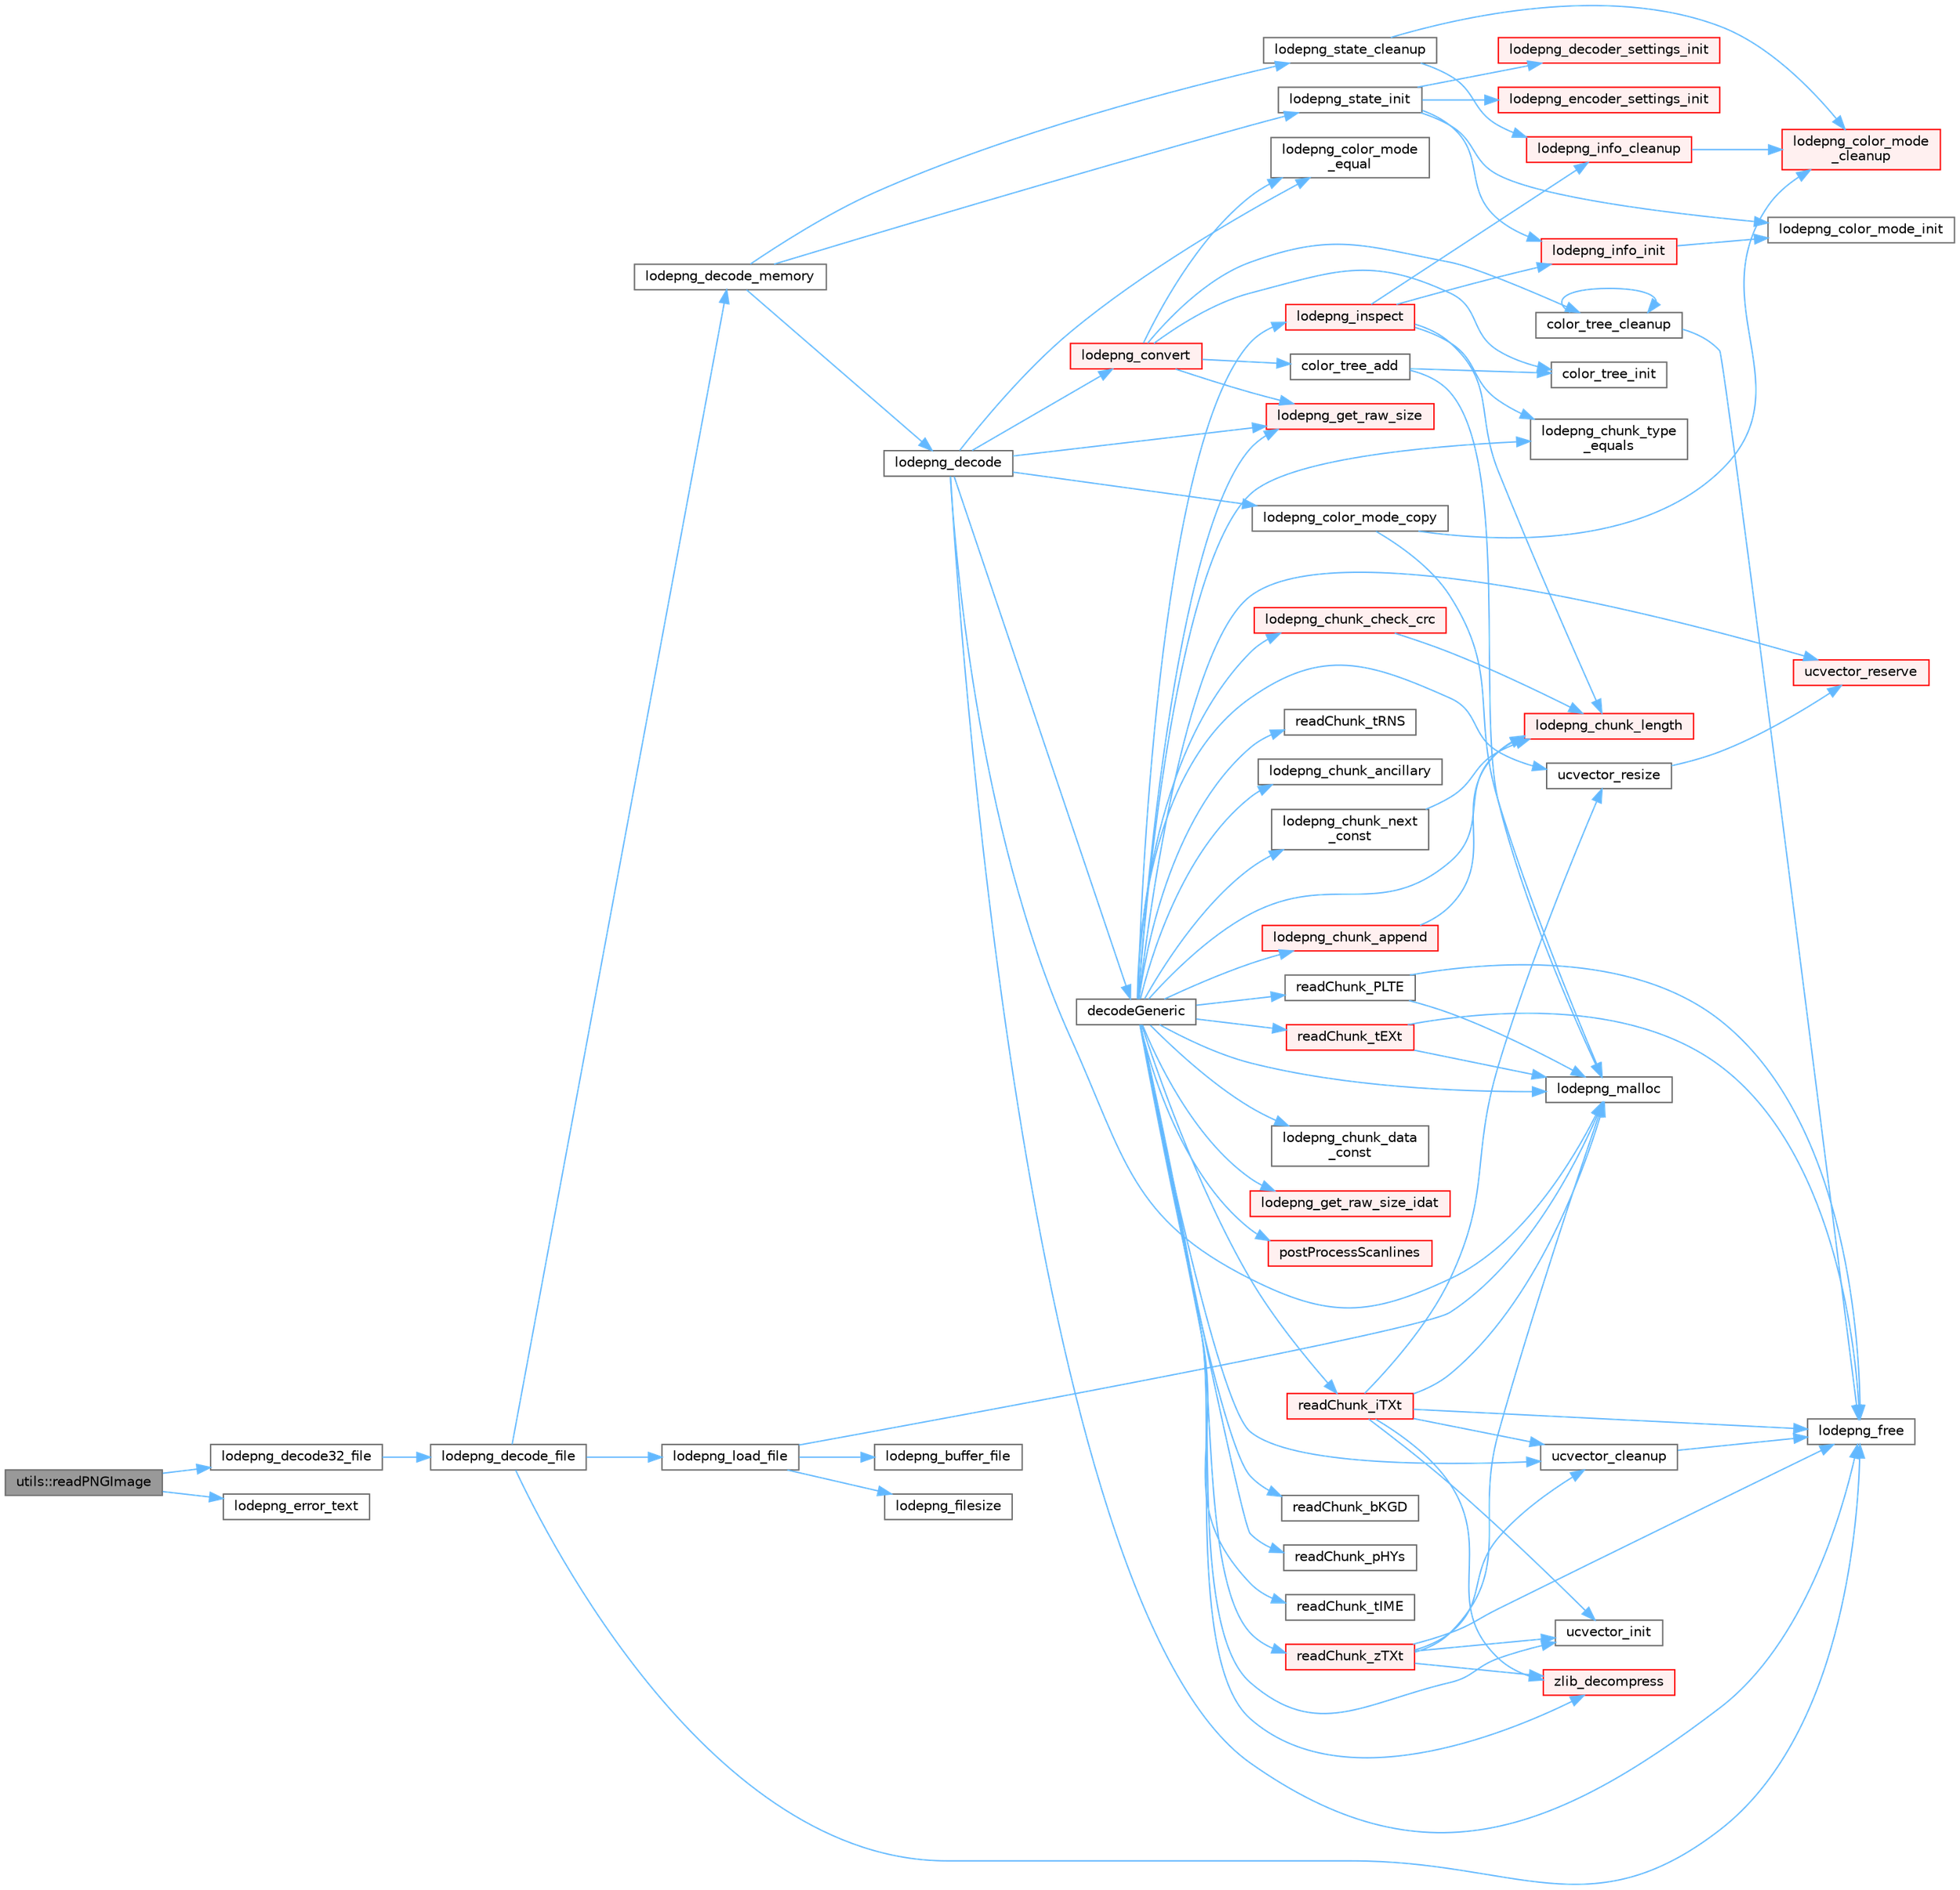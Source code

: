 digraph "utils::readPNGImage"
{
 // LATEX_PDF_SIZE
  bgcolor="transparent";
  edge [fontname=Helvetica,fontsize=10,labelfontname=Helvetica,labelfontsize=10];
  node [fontname=Helvetica,fontsize=10,shape=box,height=0.2,width=0.4];
  rankdir="LR";
  Node1 [id="Node000001",label="utils::readPNGImage",height=0.2,width=0.4,color="gray40", fillcolor="grey60", style="filled", fontcolor="black",tooltip=" "];
  Node1 -> Node2 [id="edge1_Node000001_Node000002",color="steelblue1",style="solid",tooltip=" "];
  Node2 [id="Node000002",label="lodepng_decode32_file",height=0.2,width=0.4,color="grey40", fillcolor="white", style="filled",URL="$lodepng_8cpp.html#a3eca27e18f0e71cf1c21e1c1f5ff4aab",tooltip=" "];
  Node2 -> Node3 [id="edge2_Node000002_Node000003",color="steelblue1",style="solid",tooltip=" "];
  Node3 [id="Node000003",label="lodepng_decode_file",height=0.2,width=0.4,color="grey40", fillcolor="white", style="filled",URL="$lodepng_8cpp.html#a6eec335315ecb6182292ebd37ef02b4a",tooltip=" "];
  Node3 -> Node4 [id="edge3_Node000003_Node000004",color="steelblue1",style="solid",tooltip=" "];
  Node4 [id="Node000004",label="lodepng_decode_memory",height=0.2,width=0.4,color="grey40", fillcolor="white", style="filled",URL="$lodepng_8cpp.html#a623138ad43ce7eae0346e4324ba1f14e",tooltip=" "];
  Node4 -> Node5 [id="edge4_Node000004_Node000005",color="steelblue1",style="solid",tooltip=" "];
  Node5 [id="Node000005",label="lodepng_decode",height=0.2,width=0.4,color="grey40", fillcolor="white", style="filled",URL="$lodepng_8cpp.html#a70adabd588a9a27dcc9eb4322f6c3b3f",tooltip=" "];
  Node5 -> Node6 [id="edge5_Node000005_Node000006",color="steelblue1",style="solid",tooltip=" "];
  Node6 [id="Node000006",label="decodeGeneric",height=0.2,width=0.4,color="grey40", fillcolor="white", style="filled",URL="$lodepng_8cpp.html#a8a00ea9640614259d37a92c655219554",tooltip=" "];
  Node6 -> Node7 [id="edge6_Node000006_Node000007",color="steelblue1",style="solid",tooltip=" "];
  Node7 [id="Node000007",label="lodepng_chunk_ancillary",height=0.2,width=0.4,color="grey40", fillcolor="white", style="filled",URL="$lodepng_8cpp.html#aabe8616184aa2adaa2a74ad989e6fb41",tooltip=" "];
  Node6 -> Node8 [id="edge7_Node000006_Node000008",color="steelblue1",style="solid",tooltip=" "];
  Node8 [id="Node000008",label="lodepng_chunk_append",height=0.2,width=0.4,color="red", fillcolor="#FFF0F0", style="filled",URL="$lodepng_8cpp.html#a865c89cf0456b876e3bd5698bc910336",tooltip=" "];
  Node8 -> Node9 [id="edge8_Node000008_Node000009",color="steelblue1",style="solid",tooltip=" "];
  Node9 [id="Node000009",label="lodepng_chunk_length",height=0.2,width=0.4,color="red", fillcolor="#FFF0F0", style="filled",URL="$lodepng_8cpp.html#ad52897a6aecee7dde053c468c6bedda2",tooltip=" "];
  Node6 -> Node12 [id="edge9_Node000006_Node000012",color="steelblue1",style="solid",tooltip=" "];
  Node12 [id="Node000012",label="lodepng_chunk_check_crc",height=0.2,width=0.4,color="red", fillcolor="#FFF0F0", style="filled",URL="$lodepng_8cpp.html#a02091d970921c7b94c4e63821785f97a",tooltip=" "];
  Node12 -> Node9 [id="edge10_Node000012_Node000009",color="steelblue1",style="solid",tooltip=" "];
  Node6 -> Node14 [id="edge11_Node000006_Node000014",color="steelblue1",style="solid",tooltip=" "];
  Node14 [id="Node000014",label="lodepng_chunk_data\l_const",height=0.2,width=0.4,color="grey40", fillcolor="white", style="filled",URL="$lodepng_8cpp.html#a5e315b2a33544b8877e432adcc09e8e0",tooltip=" "];
  Node6 -> Node9 [id="edge12_Node000006_Node000009",color="steelblue1",style="solid",tooltip=" "];
  Node6 -> Node15 [id="edge13_Node000006_Node000015",color="steelblue1",style="solid",tooltip=" "];
  Node15 [id="Node000015",label="lodepng_chunk_next\l_const",height=0.2,width=0.4,color="grey40", fillcolor="white", style="filled",URL="$lodepng_8cpp.html#a3a821ed29e172e8f19848408599c75cf",tooltip=" "];
  Node15 -> Node9 [id="edge14_Node000015_Node000009",color="steelblue1",style="solid",tooltip=" "];
  Node6 -> Node16 [id="edge15_Node000006_Node000016",color="steelblue1",style="solid",tooltip=" "];
  Node16 [id="Node000016",label="lodepng_chunk_type\l_equals",height=0.2,width=0.4,color="grey40", fillcolor="white", style="filled",URL="$lodepng_8cpp.html#a5153305d442f8332326ef332316b06be",tooltip=" "];
  Node6 -> Node17 [id="edge16_Node000006_Node000017",color="steelblue1",style="solid",tooltip=" "];
  Node17 [id="Node000017",label="lodepng_get_raw_size",height=0.2,width=0.4,color="red", fillcolor="#FFF0F0", style="filled",URL="$lodepng_8cpp.html#a5861bf2c5a7c8976ea2dd6d21e8d58bd",tooltip=" "];
  Node6 -> Node21 [id="edge17_Node000006_Node000021",color="steelblue1",style="solid",tooltip=" "];
  Node21 [id="Node000021",label="lodepng_get_raw_size_idat",height=0.2,width=0.4,color="red", fillcolor="#FFF0F0", style="filled",URL="$lodepng_8cpp.html#abd86de60af830d70e54ec9d4bd9acb3b",tooltip=" "];
  Node6 -> Node22 [id="edge18_Node000006_Node000022",color="steelblue1",style="solid",tooltip=" "];
  Node22 [id="Node000022",label="lodepng_inspect",height=0.2,width=0.4,color="red", fillcolor="#FFF0F0", style="filled",URL="$lodepng_8cpp.html#a0bee70fa0a93ca4463b35a3ceb9910e3",tooltip=" "];
  Node22 -> Node9 [id="edge19_Node000022_Node000009",color="steelblue1",style="solid",tooltip=" "];
  Node22 -> Node16 [id="edge20_Node000022_Node000016",color="steelblue1",style="solid",tooltip=" "];
  Node22 -> Node24 [id="edge21_Node000022_Node000024",color="steelblue1",style="solid",tooltip=" "];
  Node24 [id="Node000024",label="lodepng_info_cleanup",height=0.2,width=0.4,color="red", fillcolor="#FFF0F0", style="filled",URL="$lodepng_8cpp.html#ad4b9dc33569e24062e077f5a69ead178",tooltip=" "];
  Node24 -> Node25 [id="edge22_Node000024_Node000025",color="steelblue1",style="solid",tooltip=" "];
  Node25 [id="Node000025",label="lodepng_color_mode\l_cleanup",height=0.2,width=0.4,color="red", fillcolor="#FFF0F0", style="filled",URL="$lodepng_8cpp.html#ab1c7709a984d5842ab314cf5d2dc2dcc",tooltip=" "];
  Node22 -> Node32 [id="edge23_Node000022_Node000032",color="steelblue1",style="solid",tooltip=" "];
  Node32 [id="Node000032",label="lodepng_info_init",height=0.2,width=0.4,color="red", fillcolor="#FFF0F0", style="filled",URL="$lodepng_8cpp.html#ae50c1ddde2fa8004b46da433f3e20974",tooltip=" "];
  Node32 -> Node33 [id="edge24_Node000032_Node000033",color="steelblue1",style="solid",tooltip=" "];
  Node33 [id="Node000033",label="lodepng_color_mode_init",height=0.2,width=0.4,color="grey40", fillcolor="white", style="filled",URL="$lodepng_8cpp.html#a66345d4cdab130c6cbd3166d7a0a5257",tooltip=" "];
  Node6 -> Node37 [id="edge25_Node000006_Node000037",color="steelblue1",style="solid",tooltip=" "];
  Node37 [id="Node000037",label="lodepng_malloc",height=0.2,width=0.4,color="grey40", fillcolor="white", style="filled",URL="$lodepng_8cpp.html#a15c8edd4f42cb9696d8f837113af9d30",tooltip=" "];
  Node6 -> Node38 [id="edge26_Node000006_Node000038",color="steelblue1",style="solid",tooltip=" "];
  Node38 [id="Node000038",label="postProcessScanlines",height=0.2,width=0.4,color="red", fillcolor="#FFF0F0", style="filled",URL="$lodepng_8cpp.html#a0dd02ca1504cab05af1e059978fb5246",tooltip=" "];
  Node6 -> Node48 [id="edge27_Node000006_Node000048",color="steelblue1",style="solid",tooltip=" "];
  Node48 [id="Node000048",label="readChunk_bKGD",height=0.2,width=0.4,color="grey40", fillcolor="white", style="filled",URL="$lodepng_8cpp.html#ae87caf20dd66924a8cdf142e5ab8e7ea",tooltip=" "];
  Node6 -> Node49 [id="edge28_Node000006_Node000049",color="steelblue1",style="solid",tooltip=" "];
  Node49 [id="Node000049",label="readChunk_iTXt",height=0.2,width=0.4,color="red", fillcolor="#FFF0F0", style="filled",URL="$lodepng_8cpp.html#a47a9d1ff468dfbaff7748f017c3d346c",tooltip=" "];
  Node49 -> Node27 [id="edge29_Node000049_Node000027",color="steelblue1",style="solid",tooltip=" "];
  Node27 [id="Node000027",label="lodepng_free",height=0.2,width=0.4,color="grey40", fillcolor="white", style="filled",URL="$lodepng_8cpp.html#a5cabd4078527ba33b78791fac7e8b15c",tooltip=" "];
  Node49 -> Node37 [id="edge30_Node000049_Node000037",color="steelblue1",style="solid",tooltip=" "];
  Node49 -> Node54 [id="edge31_Node000049_Node000054",color="steelblue1",style="solid",tooltip=" "];
  Node54 [id="Node000054",label="ucvector_cleanup",height=0.2,width=0.4,color="grey40", fillcolor="white", style="filled",URL="$lodepng_8cpp.html#ad689bf84470238e26b01524631d778ec",tooltip=" "];
  Node54 -> Node27 [id="edge32_Node000054_Node000027",color="steelblue1",style="solid",tooltip=" "];
  Node49 -> Node55 [id="edge33_Node000049_Node000055",color="steelblue1",style="solid",tooltip=" "];
  Node55 [id="Node000055",label="ucvector_init",height=0.2,width=0.4,color="grey40", fillcolor="white", style="filled",URL="$lodepng_8cpp.html#a1b58c07819eec4ff7e903138c08eb502",tooltip=" "];
  Node49 -> Node57 [id="edge34_Node000049_Node000057",color="steelblue1",style="solid",tooltip=" "];
  Node57 [id="Node000057",label="ucvector_resize",height=0.2,width=0.4,color="grey40", fillcolor="white", style="filled",URL="$lodepng_8cpp.html#ae4e2da90ae4abb858852f211eb28d622",tooltip=" "];
  Node57 -> Node58 [id="edge35_Node000057_Node000058",color="steelblue1",style="solid",tooltip=" "];
  Node58 [id="Node000058",label="ucvector_reserve",height=0.2,width=0.4,color="red", fillcolor="#FFF0F0", style="filled",URL="$lodepng_8cpp.html#ac03e508691c2826ee4065627465ccb4a",tooltip=" "];
  Node49 -> Node59 [id="edge36_Node000049_Node000059",color="steelblue1",style="solid",tooltip=" "];
  Node59 [id="Node000059",label="zlib_decompress",height=0.2,width=0.4,color="red", fillcolor="#FFF0F0", style="filled",URL="$lodepng_8cpp.html#ae06154c06600720b6c5727ba57519c36",tooltip=" "];
  Node6 -> Node86 [id="edge37_Node000006_Node000086",color="steelblue1",style="solid",tooltip=" "];
  Node86 [id="Node000086",label="readChunk_pHYs",height=0.2,width=0.4,color="grey40", fillcolor="white", style="filled",URL="$lodepng_8cpp.html#af37ead0521e128d15f14e28237a07e91",tooltip=" "];
  Node6 -> Node87 [id="edge38_Node000006_Node000087",color="steelblue1",style="solid",tooltip=" "];
  Node87 [id="Node000087",label="readChunk_PLTE",height=0.2,width=0.4,color="grey40", fillcolor="white", style="filled",URL="$lodepng_8cpp.html#aae793be5b27e93933301f1213967efd5",tooltip=" "];
  Node87 -> Node27 [id="edge39_Node000087_Node000027",color="steelblue1",style="solid",tooltip=" "];
  Node87 -> Node37 [id="edge40_Node000087_Node000037",color="steelblue1",style="solid",tooltip=" "];
  Node6 -> Node88 [id="edge41_Node000006_Node000088",color="steelblue1",style="solid",tooltip=" "];
  Node88 [id="Node000088",label="readChunk_tEXt",height=0.2,width=0.4,color="red", fillcolor="#FFF0F0", style="filled",URL="$lodepng_8cpp.html#a303d52cc646ea50af9c84d18a69033b4",tooltip=" "];
  Node88 -> Node27 [id="edge42_Node000088_Node000027",color="steelblue1",style="solid",tooltip=" "];
  Node88 -> Node37 [id="edge43_Node000088_Node000037",color="steelblue1",style="solid",tooltip=" "];
  Node6 -> Node90 [id="edge44_Node000006_Node000090",color="steelblue1",style="solid",tooltip=" "];
  Node90 [id="Node000090",label="readChunk_tIME",height=0.2,width=0.4,color="grey40", fillcolor="white", style="filled",URL="$lodepng_8cpp.html#af68e84a1195f275f37e09896985bed96",tooltip=" "];
  Node6 -> Node91 [id="edge45_Node000006_Node000091",color="steelblue1",style="solid",tooltip=" "];
  Node91 [id="Node000091",label="readChunk_tRNS",height=0.2,width=0.4,color="grey40", fillcolor="white", style="filled",URL="$lodepng_8cpp.html#a225d94ed715bb608c813059236fbf72a",tooltip=" "];
  Node6 -> Node92 [id="edge46_Node000006_Node000092",color="steelblue1",style="solid",tooltip=" "];
  Node92 [id="Node000092",label="readChunk_zTXt",height=0.2,width=0.4,color="red", fillcolor="#FFF0F0", style="filled",URL="$lodepng_8cpp.html#a3bb6b3845f0f74daf94074e66af29da1",tooltip=" "];
  Node92 -> Node27 [id="edge47_Node000092_Node000027",color="steelblue1",style="solid",tooltip=" "];
  Node92 -> Node37 [id="edge48_Node000092_Node000037",color="steelblue1",style="solid",tooltip=" "];
  Node92 -> Node54 [id="edge49_Node000092_Node000054",color="steelblue1",style="solid",tooltip=" "];
  Node92 -> Node55 [id="edge50_Node000092_Node000055",color="steelblue1",style="solid",tooltip=" "];
  Node92 -> Node59 [id="edge51_Node000092_Node000059",color="steelblue1",style="solid",tooltip=" "];
  Node6 -> Node54 [id="edge52_Node000006_Node000054",color="steelblue1",style="solid",tooltip=" "];
  Node6 -> Node55 [id="edge53_Node000006_Node000055",color="steelblue1",style="solid",tooltip=" "];
  Node6 -> Node58 [id="edge54_Node000006_Node000058",color="steelblue1",style="solid",tooltip=" "];
  Node6 -> Node57 [id="edge55_Node000006_Node000057",color="steelblue1",style="solid",tooltip=" "];
  Node6 -> Node59 [id="edge56_Node000006_Node000059",color="steelblue1",style="solid",tooltip=" "];
  Node5 -> Node93 [id="edge57_Node000005_Node000093",color="steelblue1",style="solid",tooltip=" "];
  Node93 [id="Node000093",label="lodepng_color_mode_copy",height=0.2,width=0.4,color="grey40", fillcolor="white", style="filled",URL="$lodepng_8cpp.html#a7801819a161b96f65259680126e270f1",tooltip=" "];
  Node93 -> Node25 [id="edge58_Node000093_Node000025",color="steelblue1",style="solid",tooltip=" "];
  Node93 -> Node37 [id="edge59_Node000093_Node000037",color="steelblue1",style="solid",tooltip=" "];
  Node5 -> Node94 [id="edge60_Node000005_Node000094",color="steelblue1",style="solid",tooltip=" "];
  Node94 [id="Node000094",label="lodepng_color_mode\l_equal",height=0.2,width=0.4,color="grey40", fillcolor="white", style="filled",URL="$lodepng_8cpp.html#aa2781df4d5704a3daa132056d411dbd5",tooltip=" "];
  Node5 -> Node95 [id="edge61_Node000005_Node000095",color="steelblue1",style="solid",tooltip=" "];
  Node95 [id="Node000095",label="lodepng_convert",height=0.2,width=0.4,color="red", fillcolor="#FFF0F0", style="filled",URL="$lodepng_8cpp.html#abd20ba96aa7a2e3d782204c604baab09",tooltip=" "];
  Node95 -> Node96 [id="edge62_Node000095_Node000096",color="steelblue1",style="solid",tooltip=" "];
  Node96 [id="Node000096",label="color_tree_add",height=0.2,width=0.4,color="grey40", fillcolor="white", style="filled",URL="$lodepng_8cpp.html#aa46975c6bbcf93a68f6b62253f3caf1e",tooltip=" "];
  Node96 -> Node97 [id="edge63_Node000096_Node000097",color="steelblue1",style="solid",tooltip=" "];
  Node97 [id="Node000097",label="color_tree_init",height=0.2,width=0.4,color="grey40", fillcolor="white", style="filled",URL="$lodepng_8cpp.html#aa74699e8ee61d176da398bb2e3b90bb2",tooltip=" "];
  Node96 -> Node37 [id="edge64_Node000096_Node000037",color="steelblue1",style="solid",tooltip=" "];
  Node95 -> Node98 [id="edge65_Node000095_Node000098",color="steelblue1",style="solid",tooltip=" "];
  Node98 [id="Node000098",label="color_tree_cleanup",height=0.2,width=0.4,color="grey40", fillcolor="white", style="filled",URL="$lodepng_8cpp.html#a561706f2a518dd06d27bf0447ea3539d",tooltip=" "];
  Node98 -> Node98 [id="edge66_Node000098_Node000098",color="steelblue1",style="solid",tooltip=" "];
  Node98 -> Node27 [id="edge67_Node000098_Node000027",color="steelblue1",style="solid",tooltip=" "];
  Node95 -> Node97 [id="edge68_Node000095_Node000097",color="steelblue1",style="solid",tooltip=" "];
  Node95 -> Node94 [id="edge69_Node000095_Node000094",color="steelblue1",style="solid",tooltip=" "];
  Node95 -> Node17 [id="edge70_Node000095_Node000017",color="steelblue1",style="solid",tooltip=" "];
  Node5 -> Node27 [id="edge71_Node000005_Node000027",color="steelblue1",style="solid",tooltip=" "];
  Node5 -> Node17 [id="edge72_Node000005_Node000017",color="steelblue1",style="solid",tooltip=" "];
  Node5 -> Node37 [id="edge73_Node000005_Node000037",color="steelblue1",style="solid",tooltip=" "];
  Node4 -> Node107 [id="edge74_Node000004_Node000107",color="steelblue1",style="solid",tooltip=" "];
  Node107 [id="Node000107",label="lodepng_state_cleanup",height=0.2,width=0.4,color="grey40", fillcolor="white", style="filled",URL="$lodepng_8cpp.html#a74109bf9860e2eb4bfa872ab8cf0f000",tooltip=" "];
  Node107 -> Node25 [id="edge75_Node000107_Node000025",color="steelblue1",style="solid",tooltip=" "];
  Node107 -> Node24 [id="edge76_Node000107_Node000024",color="steelblue1",style="solid",tooltip=" "];
  Node4 -> Node108 [id="edge77_Node000004_Node000108",color="steelblue1",style="solid",tooltip=" "];
  Node108 [id="Node000108",label="lodepng_state_init",height=0.2,width=0.4,color="grey40", fillcolor="white", style="filled",URL="$lodepng_8cpp.html#ae3ee1eb944467fbbc1cf939328dd6a57",tooltip=" "];
  Node108 -> Node33 [id="edge78_Node000108_Node000033",color="steelblue1",style="solid",tooltip=" "];
  Node108 -> Node109 [id="edge79_Node000108_Node000109",color="steelblue1",style="solid",tooltip=" "];
  Node109 [id="Node000109",label="lodepng_decoder_settings_init",height=0.2,width=0.4,color="red", fillcolor="#FFF0F0", style="filled",URL="$lodepng_8cpp.html#a9220280c647e2a90a9b05d20038f1c6d",tooltip=" "];
  Node108 -> Node111 [id="edge80_Node000108_Node000111",color="steelblue1",style="solid",tooltip=" "];
  Node111 [id="Node000111",label="lodepng_encoder_settings_init",height=0.2,width=0.4,color="red", fillcolor="#FFF0F0", style="filled",URL="$lodepng_8cpp.html#a874763ad14a0c84d41d0819212407a5a",tooltip=" "];
  Node108 -> Node32 [id="edge81_Node000108_Node000032",color="steelblue1",style="solid",tooltip=" "];
  Node3 -> Node27 [id="edge82_Node000003_Node000027",color="steelblue1",style="solid",tooltip=" "];
  Node3 -> Node113 [id="edge83_Node000003_Node000113",color="steelblue1",style="solid",tooltip=" "];
  Node113 [id="Node000113",label="lodepng_load_file",height=0.2,width=0.4,color="grey40", fillcolor="white", style="filled",URL="$lodepng_8cpp.html#af0b16abca7a6a20ff4980e9f04374c90",tooltip=" "];
  Node113 -> Node114 [id="edge84_Node000113_Node000114",color="steelblue1",style="solid",tooltip=" "];
  Node114 [id="Node000114",label="lodepng_buffer_file",height=0.2,width=0.4,color="grey40", fillcolor="white", style="filled",URL="$lodepng_8cpp.html#a5cd49496bc6239b558f27365821e1603",tooltip=" "];
  Node113 -> Node115 [id="edge85_Node000113_Node000115",color="steelblue1",style="solid",tooltip=" "];
  Node115 [id="Node000115",label="lodepng_filesize",height=0.2,width=0.4,color="grey40", fillcolor="white", style="filled",URL="$lodepng_8cpp.html#aca73bd5f7496571e2c59a58a708c4de5",tooltip=" "];
  Node113 -> Node37 [id="edge86_Node000113_Node000037",color="steelblue1",style="solid",tooltip=" "];
  Node1 -> Node116 [id="edge87_Node000001_Node000116",color="steelblue1",style="solid",tooltip=" "];
  Node116 [id="Node000116",label="lodepng_error_text",height=0.2,width=0.4,color="grey40", fillcolor="white", style="filled",URL="$lodepng_8cpp.html#acbd8698f07faa837c59ca004a7ad2ef4",tooltip=" "];
}
